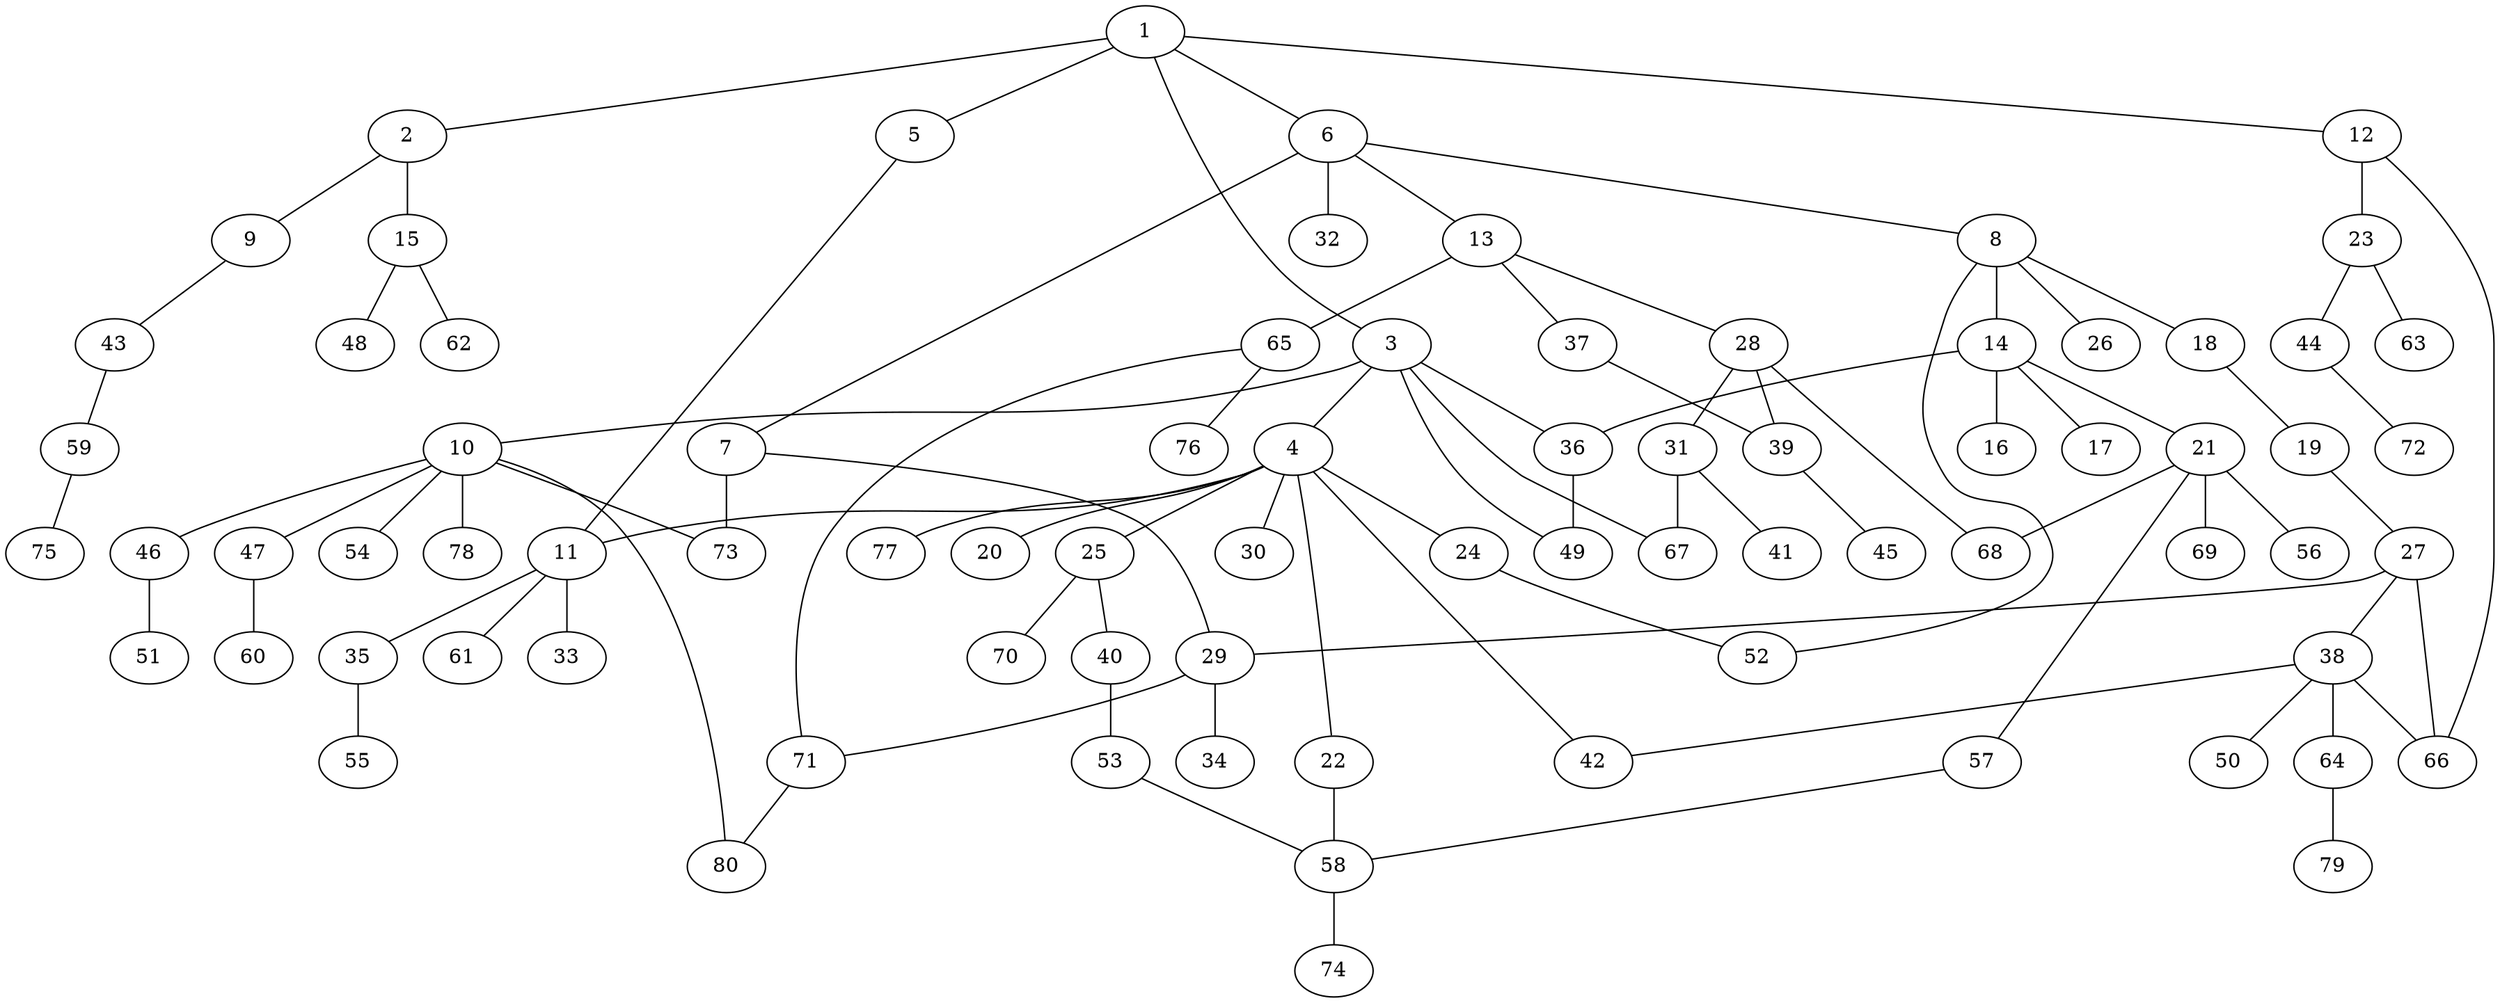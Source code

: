 graph graphname {1--2
1--3
1--5
1--6
1--12
2--9
2--15
3--4
3--10
3--36
3--49
3--67
4--11
4--20
4--22
4--24
4--25
4--30
4--42
4--77
5--11
6--7
6--8
6--13
6--32
7--29
7--73
8--14
8--18
8--26
8--52
9--43
10--46
10--47
10--54
10--73
10--78
10--80
11--33
11--35
11--61
12--23
12--66
13--28
13--37
13--65
14--16
14--17
14--21
14--36
15--48
15--62
18--19
19--27
21--56
21--57
21--68
21--69
22--58
23--44
23--63
24--52
25--40
25--70
27--29
27--38
27--66
28--31
28--39
28--68
29--34
29--71
31--41
31--67
35--55
36--49
37--39
38--42
38--50
38--64
38--66
39--45
40--53
43--59
44--72
46--51
47--60
53--58
57--58
58--74
59--75
64--79
65--71
65--76
71--80
}